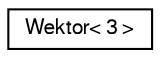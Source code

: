 digraph "Graficzna hierarchia klas"
{
 // LATEX_PDF_SIZE
  edge [fontname="FreeSans",fontsize="10",labelfontname="FreeSans",labelfontsize="10"];
  node [fontname="FreeSans",fontsize="10",shape=record];
  rankdir="LR";
  Node0 [label="Wektor\< 3 \>",height=0.2,width=0.4,color="black", fillcolor="white", style="filled",URL="$a00170.html",tooltip=" "];
}
